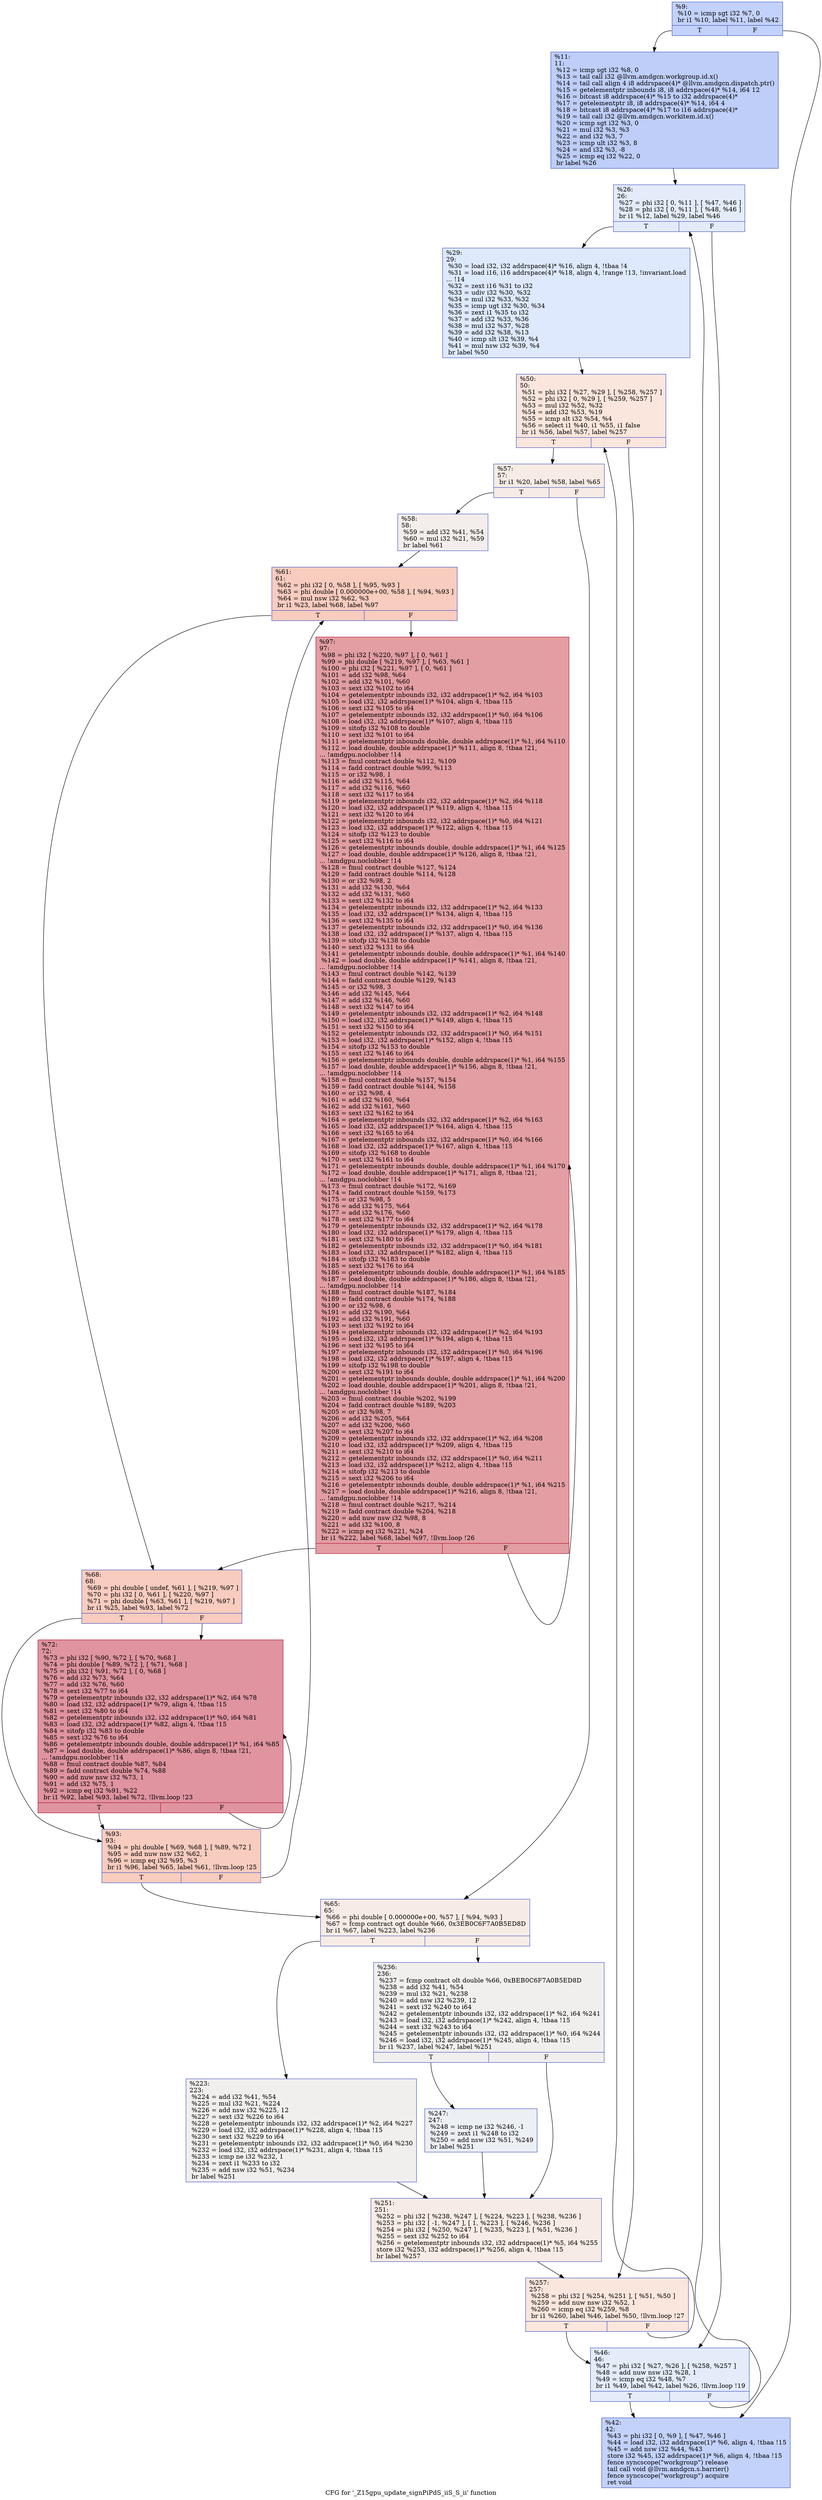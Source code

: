 digraph "CFG for '_Z15gpu_update_signPiPdS_iiS_S_ii' function" {
	label="CFG for '_Z15gpu_update_signPiPdS_iiS_S_ii' function";

	Node0x48b0670 [shape=record,color="#3d50c3ff", style=filled, fillcolor="#779af770",label="{%9:\l  %10 = icmp sgt i32 %7, 0\l  br i1 %10, label %11, label %42\l|{<s0>T|<s1>F}}"];
	Node0x48b0670:s0 -> Node0x48b0410;
	Node0x48b0670:s1 -> Node0x48b0460;
	Node0x48b0410 [shape=record,color="#3d50c3ff", style=filled, fillcolor="#6c8ff170",label="{%11:\l11:                                               \l  %12 = icmp sgt i32 %8, 0\l  %13 = tail call i32 @llvm.amdgcn.workgroup.id.x()\l  %14 = tail call align 4 i8 addrspace(4)* @llvm.amdgcn.dispatch.ptr()\l  %15 = getelementptr inbounds i8, i8 addrspace(4)* %14, i64 12\l  %16 = bitcast i8 addrspace(4)* %15 to i32 addrspace(4)*\l  %17 = getelementptr i8, i8 addrspace(4)* %14, i64 4\l  %18 = bitcast i8 addrspace(4)* %17 to i16 addrspace(4)*\l  %19 = tail call i32 @llvm.amdgcn.workitem.id.x()\l  %20 = icmp sgt i32 %3, 0\l  %21 = mul i32 %3, %3\l  %22 = and i32 %3, 7\l  %23 = icmp ult i32 %3, 8\l  %24 = and i32 %3, -8\l  %25 = icmp eq i32 %22, 0\l  br label %26\l}"];
	Node0x48b0410 -> Node0x48b2820;
	Node0x48b2820 [shape=record,color="#3d50c3ff", style=filled, fillcolor="#c1d4f470",label="{%26:\l26:                                               \l  %27 = phi i32 [ 0, %11 ], [ %47, %46 ]\l  %28 = phi i32 [ 0, %11 ], [ %48, %46 ]\l  br i1 %12, label %29, label %46\l|{<s0>T|<s1>F}}"];
	Node0x48b2820:s0 -> Node0x48b2bb0;
	Node0x48b2820:s1 -> Node0x48b2950;
	Node0x48b2bb0 [shape=record,color="#3d50c3ff", style=filled, fillcolor="#b5cdfa70",label="{%29:\l29:                                               \l  %30 = load i32, i32 addrspace(4)* %16, align 4, !tbaa !4\l  %31 = load i16, i16 addrspace(4)* %18, align 4, !range !13, !invariant.load\l... !14\l  %32 = zext i16 %31 to i32\l  %33 = udiv i32 %30, %32\l  %34 = mul i32 %33, %32\l  %35 = icmp ugt i32 %30, %34\l  %36 = zext i1 %35 to i32\l  %37 = add i32 %33, %36\l  %38 = mul i32 %37, %28\l  %39 = add i32 %38, %13\l  %40 = icmp slt i32 %39, %4\l  %41 = mul nsw i32 %39, %4\l  br label %50\l}"];
	Node0x48b2bb0 -> Node0x48b42b0;
	Node0x48b0460 [shape=record,color="#3d50c3ff", style=filled, fillcolor="#779af770",label="{%42:\l42:                                               \l  %43 = phi i32 [ 0, %9 ], [ %47, %46 ]\l  %44 = load i32, i32 addrspace(1)* %6, align 4, !tbaa !15\l  %45 = add nsw i32 %44, %43\l  store i32 %45, i32 addrspace(1)* %6, align 4, !tbaa !15\l  fence syncscope(\"workgroup\") release\l  tail call void @llvm.amdgcn.s.barrier()\l  fence syncscope(\"workgroup\") acquire\l  ret void\l}"];
	Node0x48b2950 [shape=record,color="#3d50c3ff", style=filled, fillcolor="#c1d4f470",label="{%46:\l46:                                               \l  %47 = phi i32 [ %27, %26 ], [ %258, %257 ]\l  %48 = add nuw nsw i32 %28, 1\l  %49 = icmp eq i32 %48, %7\l  br i1 %49, label %42, label %26, !llvm.loop !19\l|{<s0>T|<s1>F}}"];
	Node0x48b2950:s0 -> Node0x48b0460;
	Node0x48b2950:s1 -> Node0x48b2820;
	Node0x48b42b0 [shape=record,color="#3d50c3ff", style=filled, fillcolor="#f3c7b170",label="{%50:\l50:                                               \l  %51 = phi i32 [ %27, %29 ], [ %258, %257 ]\l  %52 = phi i32 [ 0, %29 ], [ %259, %257 ]\l  %53 = mul i32 %52, %32\l  %54 = add i32 %53, %19\l  %55 = icmp slt i32 %54, %4\l  %56 = select i1 %40, i1 %55, i1 false\l  br i1 %56, label %57, label %257\l|{<s0>T|<s1>F}}"];
	Node0x48b42b0:s0 -> Node0x48b57c0;
	Node0x48b42b0:s1 -> Node0x48b5000;
	Node0x48b57c0 [shape=record,color="#3d50c3ff", style=filled, fillcolor="#ecd3c570",label="{%57:\l57:                                               \l  br i1 %20, label %58, label %65\l|{<s0>T|<s1>F}}"];
	Node0x48b57c0:s0 -> Node0x48b5900;
	Node0x48b57c0:s1 -> Node0x48b5950;
	Node0x48b5900 [shape=record,color="#3d50c3ff", style=filled, fillcolor="#e5d8d170",label="{%58:\l58:                                               \l  %59 = add i32 %41, %54\l  %60 = mul i32 %21, %59\l  br label %61\l}"];
	Node0x48b5900 -> Node0x48b5bb0;
	Node0x48b5bb0 [shape=record,color="#3d50c3ff", style=filled, fillcolor="#f08b6e70",label="{%61:\l61:                                               \l  %62 = phi i32 [ 0, %58 ], [ %95, %93 ]\l  %63 = phi double [ 0.000000e+00, %58 ], [ %94, %93 ]\l  %64 = mul nsw i32 %62, %3\l  br i1 %23, label %68, label %97\l|{<s0>T|<s1>F}}"];
	Node0x48b5bb0:s0 -> Node0x48b3cb0;
	Node0x48b5bb0:s1 -> Node0x48b3d40;
	Node0x48b5950 [shape=record,color="#3d50c3ff", style=filled, fillcolor="#ecd3c570",label="{%65:\l65:                                               \l  %66 = phi double [ 0.000000e+00, %57 ], [ %94, %93 ]\l  %67 = fcmp contract ogt double %66, 0x3EB0C6F7A0B5ED8D\l  br i1 %67, label %223, label %236\l|{<s0>T|<s1>F}}"];
	Node0x48b5950:s0 -> Node0x48b6f30;
	Node0x48b5950:s1 -> Node0x48b6f80;
	Node0x48b3cb0 [shape=record,color="#3d50c3ff", style=filled, fillcolor="#f08b6e70",label="{%68:\l68:                                               \l  %69 = phi double [ undef, %61 ], [ %219, %97 ]\l  %70 = phi i32 [ 0, %61 ], [ %220, %97 ]\l  %71 = phi double [ %63, %61 ], [ %219, %97 ]\l  br i1 %25, label %93, label %72\l|{<s0>T|<s1>F}}"];
	Node0x48b3cb0:s0 -> Node0x48b5ca0;
	Node0x48b3cb0:s1 -> Node0x48b77c0;
	Node0x48b77c0 [shape=record,color="#b70d28ff", style=filled, fillcolor="#b70d2870",label="{%72:\l72:                                               \l  %73 = phi i32 [ %90, %72 ], [ %70, %68 ]\l  %74 = phi double [ %89, %72 ], [ %71, %68 ]\l  %75 = phi i32 [ %91, %72 ], [ 0, %68 ]\l  %76 = add i32 %73, %64\l  %77 = add i32 %76, %60\l  %78 = sext i32 %77 to i64\l  %79 = getelementptr inbounds i32, i32 addrspace(1)* %2, i64 %78\l  %80 = load i32, i32 addrspace(1)* %79, align 4, !tbaa !15\l  %81 = sext i32 %80 to i64\l  %82 = getelementptr inbounds i32, i32 addrspace(1)* %0, i64 %81\l  %83 = load i32, i32 addrspace(1)* %82, align 4, !tbaa !15\l  %84 = sitofp i32 %83 to double\l  %85 = sext i32 %76 to i64\l  %86 = getelementptr inbounds double, double addrspace(1)* %1, i64 %85\l  %87 = load double, double addrspace(1)* %86, align 8, !tbaa !21,\l... !amdgpu.noclobber !14\l  %88 = fmul contract double %87, %84\l  %89 = fadd contract double %74, %88\l  %90 = add nuw nsw i32 %73, 1\l  %91 = add i32 %75, 1\l  %92 = icmp eq i32 %91, %22\l  br i1 %92, label %93, label %72, !llvm.loop !23\l|{<s0>T|<s1>F}}"];
	Node0x48b77c0:s0 -> Node0x48b5ca0;
	Node0x48b77c0:s1 -> Node0x48b77c0;
	Node0x48b5ca0 [shape=record,color="#3d50c3ff", style=filled, fillcolor="#f08b6e70",label="{%93:\l93:                                               \l  %94 = phi double [ %69, %68 ], [ %89, %72 ]\l  %95 = add nuw nsw i32 %62, 1\l  %96 = icmp eq i32 %95, %3\l  br i1 %96, label %65, label %61, !llvm.loop !25\l|{<s0>T|<s1>F}}"];
	Node0x48b5ca0:s0 -> Node0x48b5950;
	Node0x48b5ca0:s1 -> Node0x48b5bb0;
	Node0x48b3d40 [shape=record,color="#b70d28ff", style=filled, fillcolor="#be242e70",label="{%97:\l97:                                               \l  %98 = phi i32 [ %220, %97 ], [ 0, %61 ]\l  %99 = phi double [ %219, %97 ], [ %63, %61 ]\l  %100 = phi i32 [ %221, %97 ], [ 0, %61 ]\l  %101 = add i32 %98, %64\l  %102 = add i32 %101, %60\l  %103 = sext i32 %102 to i64\l  %104 = getelementptr inbounds i32, i32 addrspace(1)* %2, i64 %103\l  %105 = load i32, i32 addrspace(1)* %104, align 4, !tbaa !15\l  %106 = sext i32 %105 to i64\l  %107 = getelementptr inbounds i32, i32 addrspace(1)* %0, i64 %106\l  %108 = load i32, i32 addrspace(1)* %107, align 4, !tbaa !15\l  %109 = sitofp i32 %108 to double\l  %110 = sext i32 %101 to i64\l  %111 = getelementptr inbounds double, double addrspace(1)* %1, i64 %110\l  %112 = load double, double addrspace(1)* %111, align 8, !tbaa !21,\l... !amdgpu.noclobber !14\l  %113 = fmul contract double %112, %109\l  %114 = fadd contract double %99, %113\l  %115 = or i32 %98, 1\l  %116 = add i32 %115, %64\l  %117 = add i32 %116, %60\l  %118 = sext i32 %117 to i64\l  %119 = getelementptr inbounds i32, i32 addrspace(1)* %2, i64 %118\l  %120 = load i32, i32 addrspace(1)* %119, align 4, !tbaa !15\l  %121 = sext i32 %120 to i64\l  %122 = getelementptr inbounds i32, i32 addrspace(1)* %0, i64 %121\l  %123 = load i32, i32 addrspace(1)* %122, align 4, !tbaa !15\l  %124 = sitofp i32 %123 to double\l  %125 = sext i32 %116 to i64\l  %126 = getelementptr inbounds double, double addrspace(1)* %1, i64 %125\l  %127 = load double, double addrspace(1)* %126, align 8, !tbaa !21,\l... !amdgpu.noclobber !14\l  %128 = fmul contract double %127, %124\l  %129 = fadd contract double %114, %128\l  %130 = or i32 %98, 2\l  %131 = add i32 %130, %64\l  %132 = add i32 %131, %60\l  %133 = sext i32 %132 to i64\l  %134 = getelementptr inbounds i32, i32 addrspace(1)* %2, i64 %133\l  %135 = load i32, i32 addrspace(1)* %134, align 4, !tbaa !15\l  %136 = sext i32 %135 to i64\l  %137 = getelementptr inbounds i32, i32 addrspace(1)* %0, i64 %136\l  %138 = load i32, i32 addrspace(1)* %137, align 4, !tbaa !15\l  %139 = sitofp i32 %138 to double\l  %140 = sext i32 %131 to i64\l  %141 = getelementptr inbounds double, double addrspace(1)* %1, i64 %140\l  %142 = load double, double addrspace(1)* %141, align 8, !tbaa !21,\l... !amdgpu.noclobber !14\l  %143 = fmul contract double %142, %139\l  %144 = fadd contract double %129, %143\l  %145 = or i32 %98, 3\l  %146 = add i32 %145, %64\l  %147 = add i32 %146, %60\l  %148 = sext i32 %147 to i64\l  %149 = getelementptr inbounds i32, i32 addrspace(1)* %2, i64 %148\l  %150 = load i32, i32 addrspace(1)* %149, align 4, !tbaa !15\l  %151 = sext i32 %150 to i64\l  %152 = getelementptr inbounds i32, i32 addrspace(1)* %0, i64 %151\l  %153 = load i32, i32 addrspace(1)* %152, align 4, !tbaa !15\l  %154 = sitofp i32 %153 to double\l  %155 = sext i32 %146 to i64\l  %156 = getelementptr inbounds double, double addrspace(1)* %1, i64 %155\l  %157 = load double, double addrspace(1)* %156, align 8, !tbaa !21,\l... !amdgpu.noclobber !14\l  %158 = fmul contract double %157, %154\l  %159 = fadd contract double %144, %158\l  %160 = or i32 %98, 4\l  %161 = add i32 %160, %64\l  %162 = add i32 %161, %60\l  %163 = sext i32 %162 to i64\l  %164 = getelementptr inbounds i32, i32 addrspace(1)* %2, i64 %163\l  %165 = load i32, i32 addrspace(1)* %164, align 4, !tbaa !15\l  %166 = sext i32 %165 to i64\l  %167 = getelementptr inbounds i32, i32 addrspace(1)* %0, i64 %166\l  %168 = load i32, i32 addrspace(1)* %167, align 4, !tbaa !15\l  %169 = sitofp i32 %168 to double\l  %170 = sext i32 %161 to i64\l  %171 = getelementptr inbounds double, double addrspace(1)* %1, i64 %170\l  %172 = load double, double addrspace(1)* %171, align 8, !tbaa !21,\l... !amdgpu.noclobber !14\l  %173 = fmul contract double %172, %169\l  %174 = fadd contract double %159, %173\l  %175 = or i32 %98, 5\l  %176 = add i32 %175, %64\l  %177 = add i32 %176, %60\l  %178 = sext i32 %177 to i64\l  %179 = getelementptr inbounds i32, i32 addrspace(1)* %2, i64 %178\l  %180 = load i32, i32 addrspace(1)* %179, align 4, !tbaa !15\l  %181 = sext i32 %180 to i64\l  %182 = getelementptr inbounds i32, i32 addrspace(1)* %0, i64 %181\l  %183 = load i32, i32 addrspace(1)* %182, align 4, !tbaa !15\l  %184 = sitofp i32 %183 to double\l  %185 = sext i32 %176 to i64\l  %186 = getelementptr inbounds double, double addrspace(1)* %1, i64 %185\l  %187 = load double, double addrspace(1)* %186, align 8, !tbaa !21,\l... !amdgpu.noclobber !14\l  %188 = fmul contract double %187, %184\l  %189 = fadd contract double %174, %188\l  %190 = or i32 %98, 6\l  %191 = add i32 %190, %64\l  %192 = add i32 %191, %60\l  %193 = sext i32 %192 to i64\l  %194 = getelementptr inbounds i32, i32 addrspace(1)* %2, i64 %193\l  %195 = load i32, i32 addrspace(1)* %194, align 4, !tbaa !15\l  %196 = sext i32 %195 to i64\l  %197 = getelementptr inbounds i32, i32 addrspace(1)* %0, i64 %196\l  %198 = load i32, i32 addrspace(1)* %197, align 4, !tbaa !15\l  %199 = sitofp i32 %198 to double\l  %200 = sext i32 %191 to i64\l  %201 = getelementptr inbounds double, double addrspace(1)* %1, i64 %200\l  %202 = load double, double addrspace(1)* %201, align 8, !tbaa !21,\l... !amdgpu.noclobber !14\l  %203 = fmul contract double %202, %199\l  %204 = fadd contract double %189, %203\l  %205 = or i32 %98, 7\l  %206 = add i32 %205, %64\l  %207 = add i32 %206, %60\l  %208 = sext i32 %207 to i64\l  %209 = getelementptr inbounds i32, i32 addrspace(1)* %2, i64 %208\l  %210 = load i32, i32 addrspace(1)* %209, align 4, !tbaa !15\l  %211 = sext i32 %210 to i64\l  %212 = getelementptr inbounds i32, i32 addrspace(1)* %0, i64 %211\l  %213 = load i32, i32 addrspace(1)* %212, align 4, !tbaa !15\l  %214 = sitofp i32 %213 to double\l  %215 = sext i32 %206 to i64\l  %216 = getelementptr inbounds double, double addrspace(1)* %1, i64 %215\l  %217 = load double, double addrspace(1)* %216, align 8, !tbaa !21,\l... !amdgpu.noclobber !14\l  %218 = fmul contract double %217, %214\l  %219 = fadd contract double %204, %218\l  %220 = add nuw nsw i32 %98, 8\l  %221 = add i32 %100, 8\l  %222 = icmp eq i32 %221, %24\l  br i1 %222, label %68, label %97, !llvm.loop !26\l|{<s0>T|<s1>F}}"];
	Node0x48b3d40:s0 -> Node0x48b3cb0;
	Node0x48b3d40:s1 -> Node0x48b3d40;
	Node0x48b6f30 [shape=record,color="#3d50c3ff", style=filled, fillcolor="#e0dbd870",label="{%223:\l223:                                              \l  %224 = add i32 %41, %54\l  %225 = mul i32 %21, %224\l  %226 = add nsw i32 %225, 12\l  %227 = sext i32 %226 to i64\l  %228 = getelementptr inbounds i32, i32 addrspace(1)* %2, i64 %227\l  %229 = load i32, i32 addrspace(1)* %228, align 4, !tbaa !15\l  %230 = sext i32 %229 to i64\l  %231 = getelementptr inbounds i32, i32 addrspace(1)* %0, i64 %230\l  %232 = load i32, i32 addrspace(1)* %231, align 4, !tbaa !15\l  %233 = icmp ne i32 %232, 1\l  %234 = zext i1 %233 to i32\l  %235 = add nsw i32 %51, %234\l  br label %251\l}"];
	Node0x48b6f30 -> Node0x48b6da0;
	Node0x48b6f80 [shape=record,color="#3d50c3ff", style=filled, fillcolor="#e0dbd870",label="{%236:\l236:                                              \l  %237 = fcmp contract olt double %66, 0xBEB0C6F7A0B5ED8D\l  %238 = add i32 %41, %54\l  %239 = mul i32 %21, %238\l  %240 = add nsw i32 %239, 12\l  %241 = sext i32 %240 to i64\l  %242 = getelementptr inbounds i32, i32 addrspace(1)* %2, i64 %241\l  %243 = load i32, i32 addrspace(1)* %242, align 4, !tbaa !15\l  %244 = sext i32 %243 to i64\l  %245 = getelementptr inbounds i32, i32 addrspace(1)* %0, i64 %244\l  %246 = load i32, i32 addrspace(1)* %245, align 4, !tbaa !15\l  br i1 %237, label %247, label %251\l|{<s0>T|<s1>F}}"];
	Node0x48b6f80:s0 -> Node0x48bec10;
	Node0x48b6f80:s1 -> Node0x48b6da0;
	Node0x48bec10 [shape=record,color="#3d50c3ff", style=filled, fillcolor="#d4dbe670",label="{%247:\l247:                                              \l  %248 = icmp ne i32 %246, -1\l  %249 = zext i1 %248 to i32\l  %250 = add nsw i32 %51, %249\l  br label %251\l}"];
	Node0x48bec10 -> Node0x48b6da0;
	Node0x48b6da0 [shape=record,color="#3d50c3ff", style=filled, fillcolor="#ecd3c570",label="{%251:\l251:                                              \l  %252 = phi i32 [ %238, %247 ], [ %224, %223 ], [ %238, %236 ]\l  %253 = phi i32 [ -1, %247 ], [ 1, %223 ], [ %246, %236 ]\l  %254 = phi i32 [ %250, %247 ], [ %235, %223 ], [ %51, %236 ]\l  %255 = sext i32 %252 to i64\l  %256 = getelementptr inbounds i32, i32 addrspace(1)* %5, i64 %255\l  store i32 %253, i32 addrspace(1)* %256, align 4, !tbaa !15\l  br label %257\l}"];
	Node0x48b6da0 -> Node0x48b5000;
	Node0x48b5000 [shape=record,color="#3d50c3ff", style=filled, fillcolor="#f3c7b170",label="{%257:\l257:                                              \l  %258 = phi i32 [ %254, %251 ], [ %51, %50 ]\l  %259 = add nuw nsw i32 %52, 1\l  %260 = icmp eq i32 %259, %8\l  br i1 %260, label %46, label %50, !llvm.loop !27\l|{<s0>T|<s1>F}}"];
	Node0x48b5000:s0 -> Node0x48b2950;
	Node0x48b5000:s1 -> Node0x48b42b0;
}
